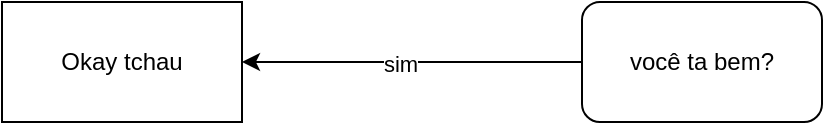 <mxfile version="24.4.0" type="device">
  <diagram name="Page-1" id="bZG9n26Y3MxWZ7c9N9JF">
    <mxGraphModel dx="683" dy="402" grid="1" gridSize="10" guides="1" tooltips="1" connect="1" arrows="1" fold="1" page="1" pageScale="1" pageWidth="850" pageHeight="1100" math="0" shadow="0">
      <root>
        <mxCell id="0" />
        <mxCell id="1" parent="0" />
        <mxCell id="8fg3wNohyKQ3thWw7Uea-9" style="edgeStyle=orthogonalEdgeStyle;rounded=0;orthogonalLoop=1;jettySize=auto;html=1;entryX=1;entryY=0.5;entryDx=0;entryDy=0;" edge="1" parent="1" source="8fg3wNohyKQ3thWw7Uea-1" target="8fg3wNohyKQ3thWw7Uea-2">
          <mxGeometry relative="1" as="geometry" />
        </mxCell>
        <mxCell id="8fg3wNohyKQ3thWw7Uea-10" value="sim" style="edgeLabel;html=1;align=center;verticalAlign=middle;resizable=0;points=[];" vertex="1" connectable="0" parent="8fg3wNohyKQ3thWw7Uea-9">
          <mxGeometry x="0.074" y="1" relative="1" as="geometry">
            <mxPoint as="offset" />
          </mxGeometry>
        </mxCell>
        <mxCell id="8fg3wNohyKQ3thWw7Uea-1" value="você ta bem?" style="rounded=1;whiteSpace=wrap;html=1;" vertex="1" parent="1">
          <mxGeometry x="580" y="170" width="120" height="60" as="geometry" />
        </mxCell>
        <mxCell id="8fg3wNohyKQ3thWw7Uea-2" value="Okay tchau" style="whiteSpace=wrap;html=1;rounded=0;" vertex="1" parent="1">
          <mxGeometry x="290" y="170" width="120" height="60" as="geometry" />
        </mxCell>
      </root>
    </mxGraphModel>
  </diagram>
</mxfile>
